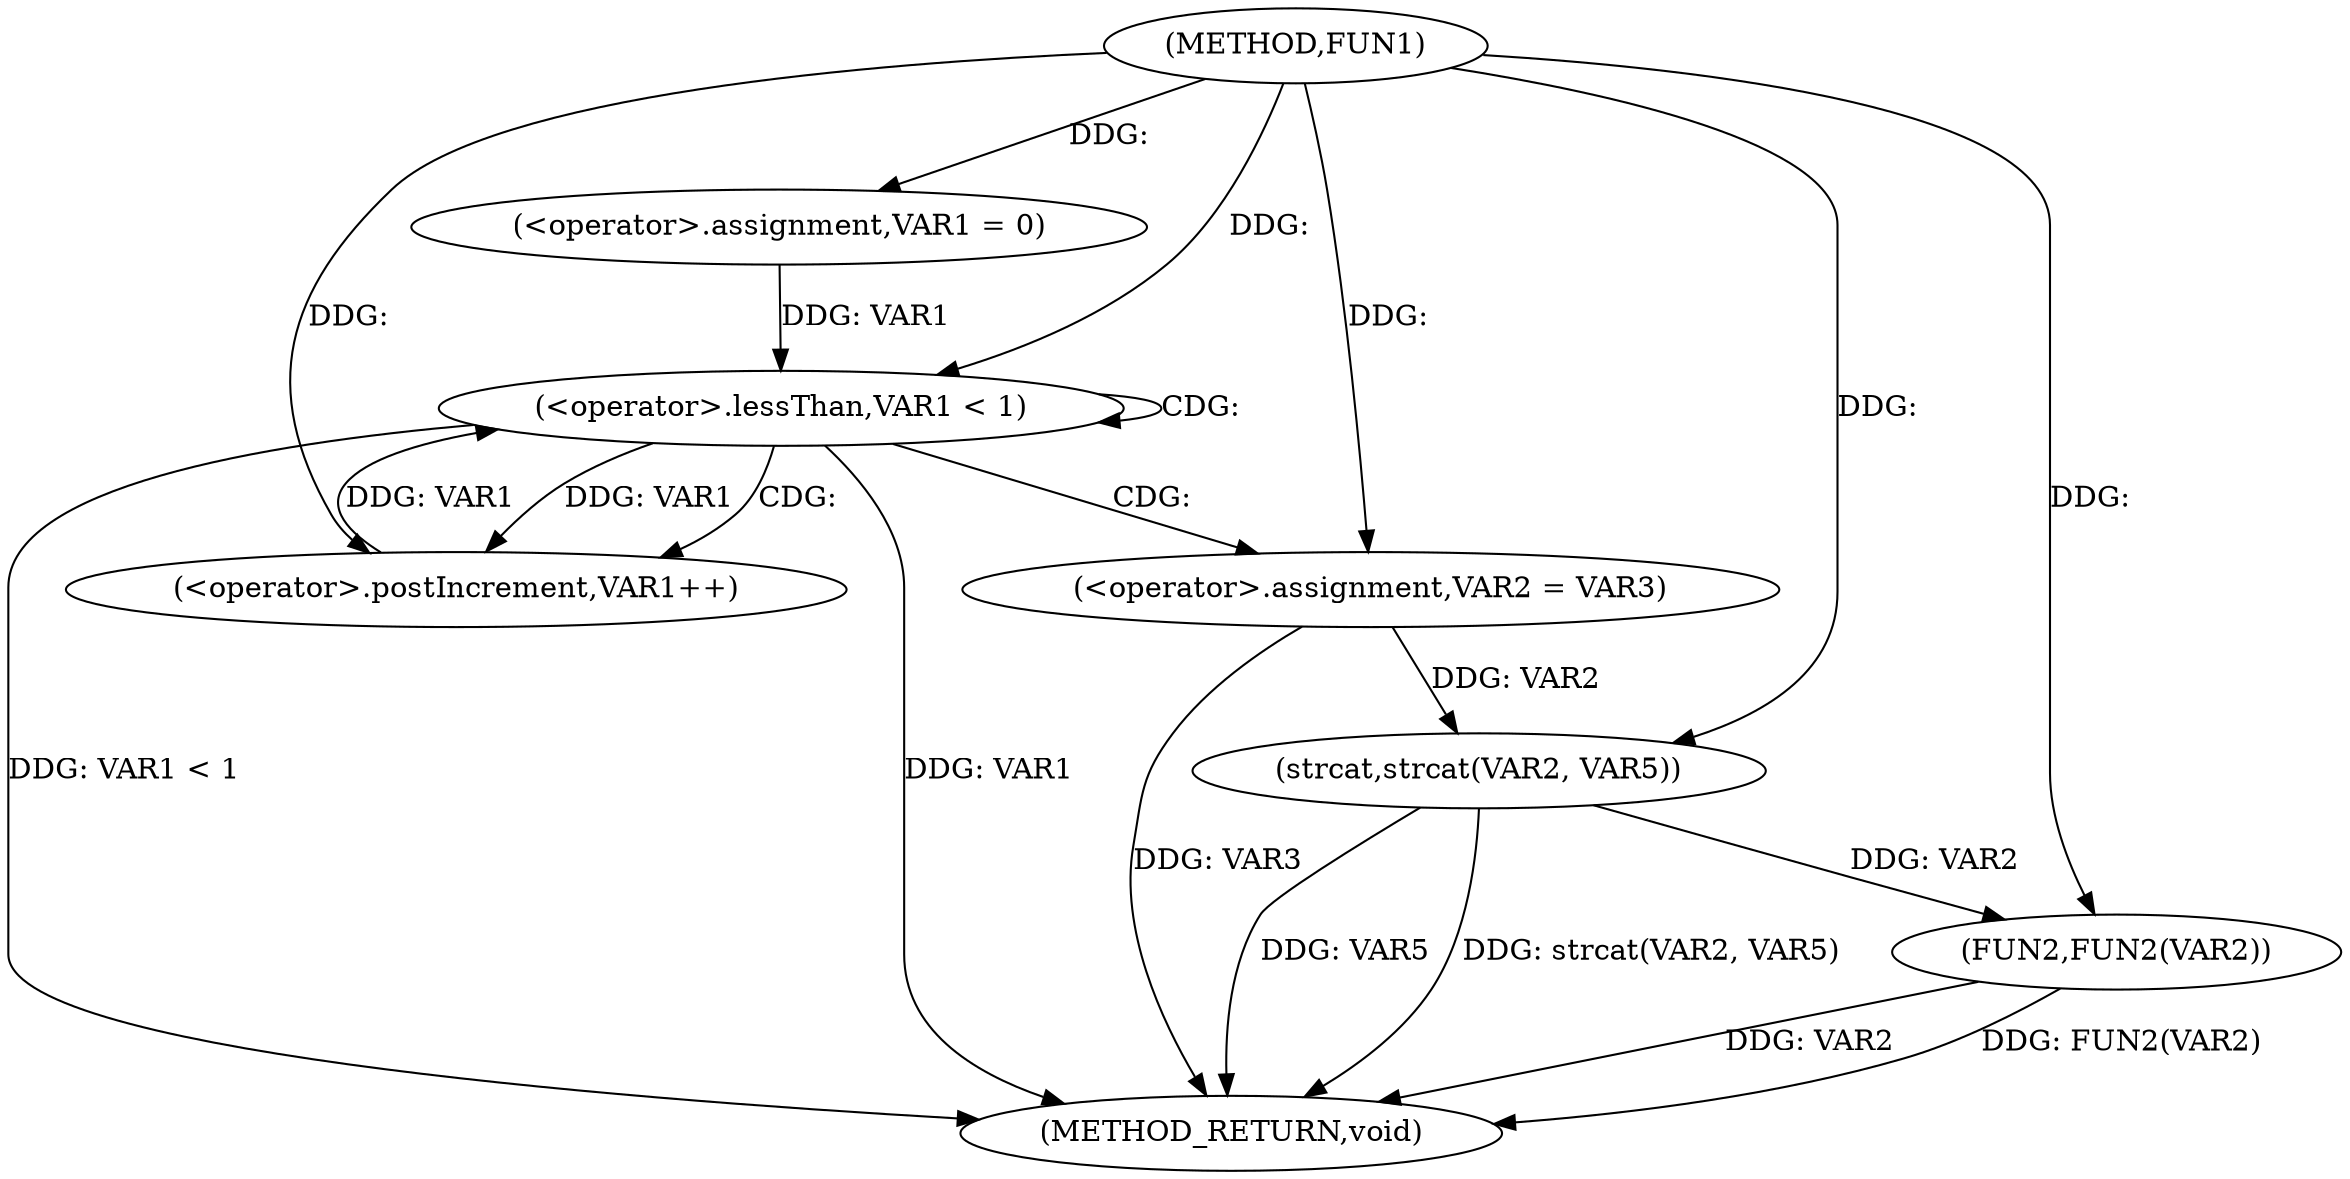 digraph FUN1 {  
"1000100" [label = "(METHOD,FUN1)" ]
"1000126" [label = "(METHOD_RETURN,void)" ]
"1000107" [label = "(<operator>.assignment,VAR1 = 0)" ]
"1000110" [label = "(<operator>.lessThan,VAR1 < 1)" ]
"1000113" [label = "(<operator>.postIncrement,VAR1++)" ]
"1000116" [label = "(<operator>.assignment,VAR2 = VAR3)" ]
"1000121" [label = "(strcat,strcat(VAR2, VAR5))" ]
"1000124" [label = "(FUN2,FUN2(VAR2))" ]
  "1000124" -> "1000126"  [ label = "DDG: VAR2"] 
  "1000121" -> "1000126"  [ label = "DDG: VAR5"] 
  "1000121" -> "1000126"  [ label = "DDG: strcat(VAR2, VAR5)"] 
  "1000116" -> "1000126"  [ label = "DDG: VAR3"] 
  "1000124" -> "1000126"  [ label = "DDG: FUN2(VAR2)"] 
  "1000110" -> "1000126"  [ label = "DDG: VAR1 < 1"] 
  "1000110" -> "1000126"  [ label = "DDG: VAR1"] 
  "1000100" -> "1000107"  [ label = "DDG: "] 
  "1000107" -> "1000110"  [ label = "DDG: VAR1"] 
  "1000113" -> "1000110"  [ label = "DDG: VAR1"] 
  "1000100" -> "1000110"  [ label = "DDG: "] 
  "1000110" -> "1000113"  [ label = "DDG: VAR1"] 
  "1000100" -> "1000113"  [ label = "DDG: "] 
  "1000100" -> "1000116"  [ label = "DDG: "] 
  "1000116" -> "1000121"  [ label = "DDG: VAR2"] 
  "1000100" -> "1000121"  [ label = "DDG: "] 
  "1000121" -> "1000124"  [ label = "DDG: VAR2"] 
  "1000100" -> "1000124"  [ label = "DDG: "] 
  "1000110" -> "1000110"  [ label = "CDG: "] 
  "1000110" -> "1000116"  [ label = "CDG: "] 
  "1000110" -> "1000113"  [ label = "CDG: "] 
}
